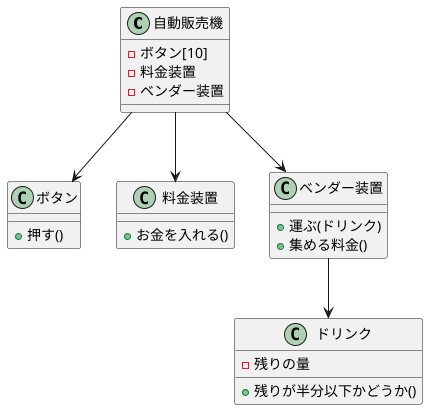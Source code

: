 @startuml 演習6-4-1

class 自動販売機 {
  - ボタン[10]
  - 料金装置
  - ベンダー装置
}

class ボタン {
  + 押す()
}

class 料金装置 {
  + お金を入れる()
}

class ベンダー装置 {
  + 運ぶ(ドリンク)
  + 集める料金()
}

class ドリンク {
  - 残りの量
  + 残りが半分以下かどうか()
}

自動販売機 --> ボタン
自動販売機 --> 料金装置
自動販売機 --> ベンダー装置
ベンダー装置 --> ドリンク

@enduml
